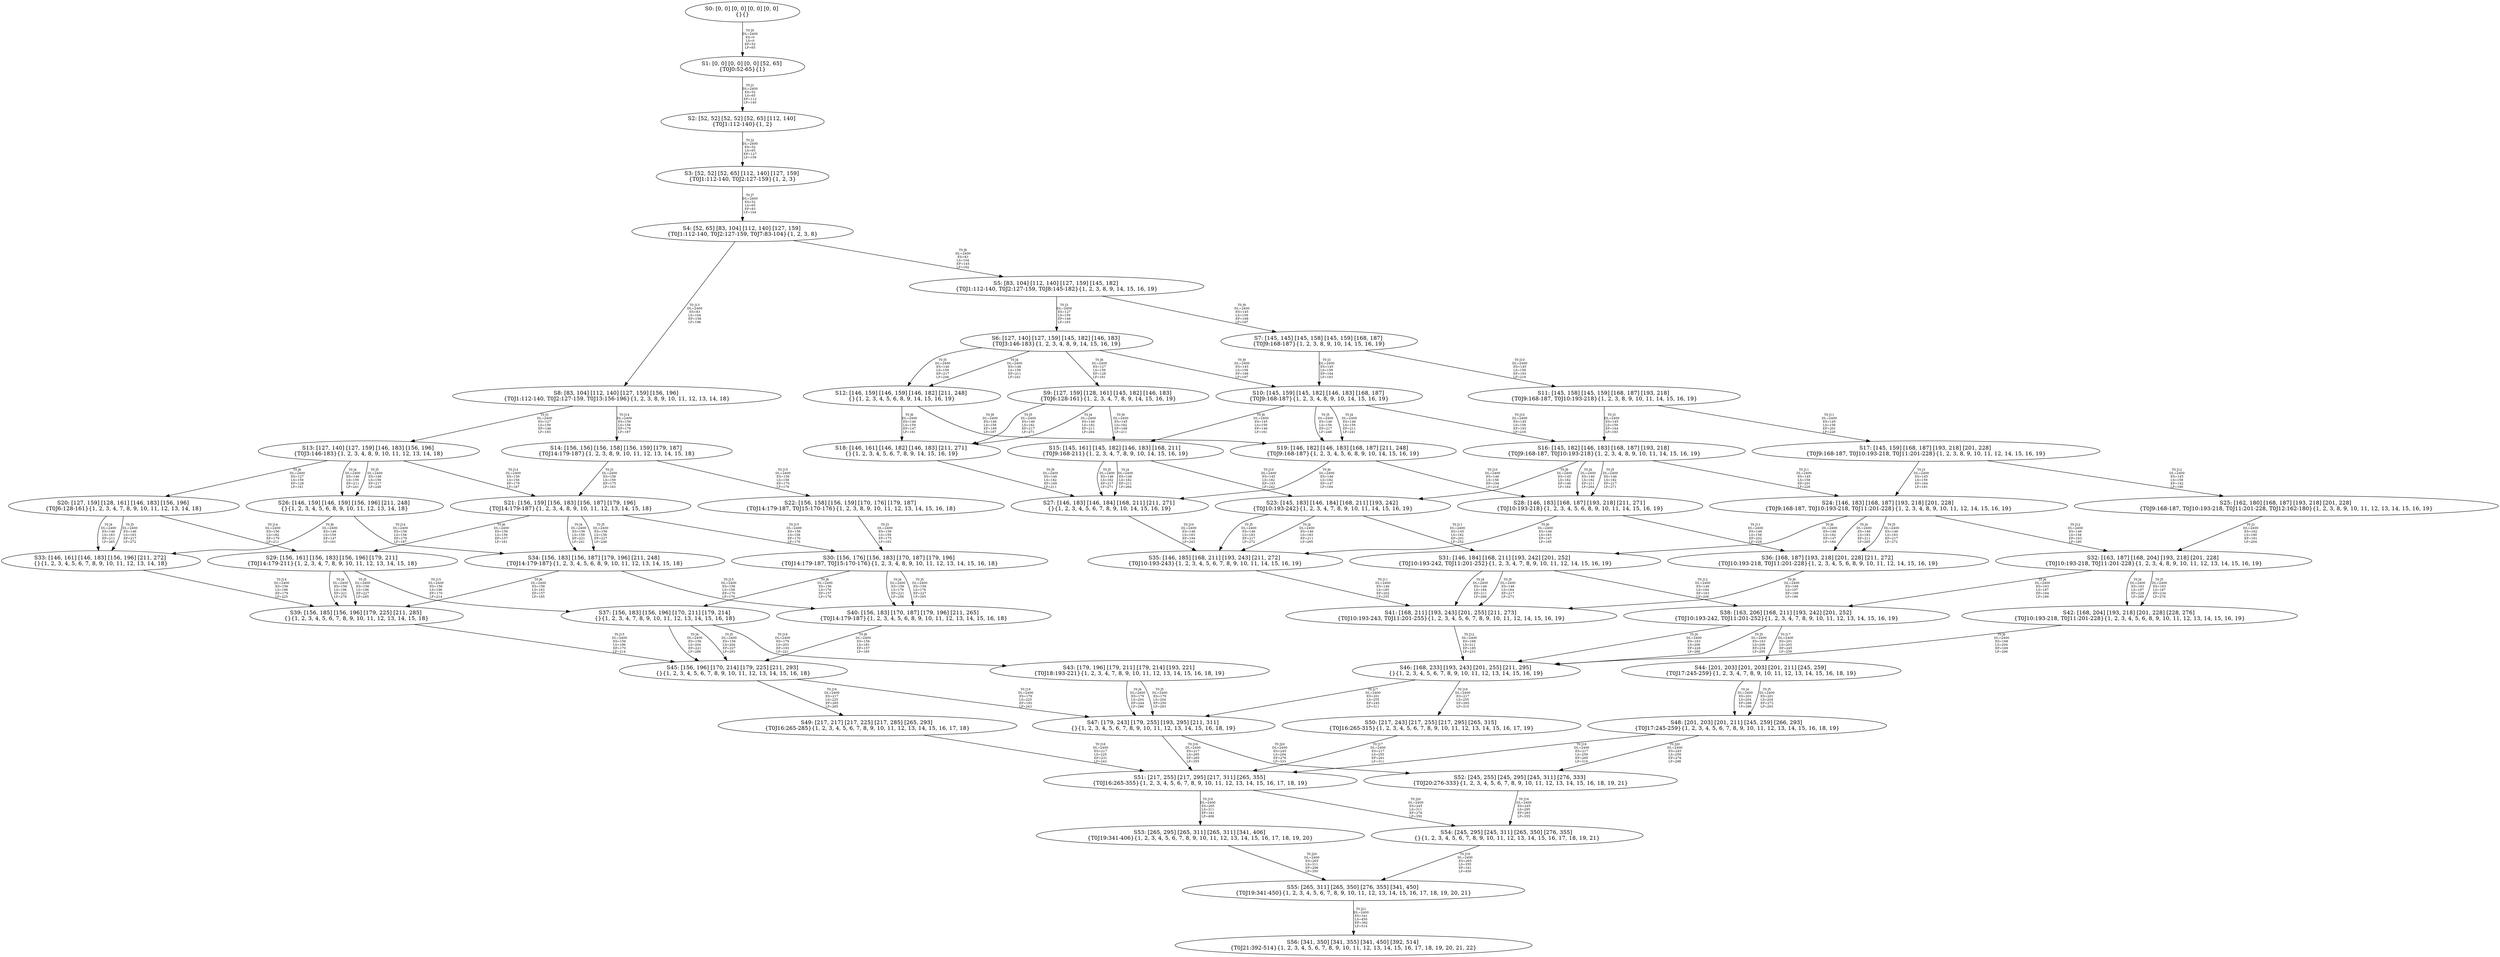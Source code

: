 digraph {
	S0[label="S0: [0, 0] [0, 0] [0, 0] [0, 0] \n{}{}"];
	S1[label="S1: [0, 0] [0, 0] [0, 0] [52, 65] \n{T0J0:52-65}{1}"];
	S2[label="S2: [52, 52] [52, 52] [52, 65] [112, 140] \n{T0J1:112-140}{1, 2}"];
	S3[label="S3: [52, 52] [52, 65] [112, 140] [127, 159] \n{T0J1:112-140, T0J2:127-159}{1, 2, 3}"];
	S4[label="S4: [52, 65] [83, 104] [112, 140] [127, 159] \n{T0J1:112-140, T0J2:127-159, T0J7:83-104}{1, 2, 3, 8}"];
	S5[label="S5: [83, 104] [112, 140] [127, 159] [145, 182] \n{T0J1:112-140, T0J2:127-159, T0J8:145-182}{1, 2, 3, 8, 9, 14, 15, 16, 19}"];
	S6[label="S6: [127, 140] [127, 159] [145, 182] [146, 183] \n{T0J3:146-183}{1, 2, 3, 4, 8, 9, 14, 15, 16, 19}"];
	S7[label="S7: [145, 145] [145, 158] [145, 159] [168, 187] \n{T0J9:168-187}{1, 2, 3, 8, 9, 10, 14, 15, 16, 19}"];
	S8[label="S8: [83, 104] [112, 140] [127, 159] [156, 196] \n{T0J1:112-140, T0J2:127-159, T0J13:156-196}{1, 2, 3, 8, 9, 10, 11, 12, 13, 14, 18}"];
	S9[label="S9: [127, 159] [128, 161] [145, 182] [146, 183] \n{T0J6:128-161}{1, 2, 3, 4, 7, 8, 9, 14, 15, 16, 19}"];
	S10[label="S10: [145, 159] [145, 182] [146, 183] [168, 187] \n{T0J9:168-187}{1, 2, 3, 4, 8, 9, 10, 14, 15, 16, 19}"];
	S11[label="S11: [145, 158] [145, 159] [168, 187] [193, 218] \n{T0J9:168-187, T0J10:193-218}{1, 2, 3, 8, 9, 10, 11, 14, 15, 16, 19}"];
	S12[label="S12: [146, 159] [146, 159] [146, 182] [211, 248] \n{}{1, 2, 3, 4, 5, 6, 8, 9, 14, 15, 16, 19}"];
	S13[label="S13: [127, 140] [127, 159] [146, 183] [156, 196] \n{T0J3:146-183}{1, 2, 3, 4, 8, 9, 10, 11, 12, 13, 14, 18}"];
	S14[label="S14: [156, 156] [156, 158] [156, 159] [179, 187] \n{T0J14:179-187}{1, 2, 3, 8, 9, 10, 11, 12, 13, 14, 15, 18}"];
	S15[label="S15: [145, 161] [145, 182] [146, 183] [168, 211] \n{T0J9:168-211}{1, 2, 3, 4, 7, 8, 9, 10, 14, 15, 16, 19}"];
	S16[label="S16: [145, 182] [146, 183] [168, 187] [193, 218] \n{T0J9:168-187, T0J10:193-218}{1, 2, 3, 4, 8, 9, 10, 11, 14, 15, 16, 19}"];
	S17[label="S17: [145, 159] [168, 187] [193, 218] [201, 228] \n{T0J9:168-187, T0J10:193-218, T0J11:201-228}{1, 2, 3, 8, 9, 10, 11, 12, 14, 15, 16, 19}"];
	S18[label="S18: [146, 161] [146, 182] [146, 183] [211, 271] \n{}{1, 2, 3, 4, 5, 6, 7, 8, 9, 14, 15, 16, 19}"];
	S19[label="S19: [146, 182] [146, 183] [168, 187] [211, 248] \n{T0J9:168-187}{1, 2, 3, 4, 5, 6, 8, 9, 10, 14, 15, 16, 19}"];
	S20[label="S20: [127, 159] [128, 161] [146, 183] [156, 196] \n{T0J6:128-161}{1, 2, 3, 4, 7, 8, 9, 10, 11, 12, 13, 14, 18}"];
	S21[label="S21: [156, 159] [156, 183] [156, 187] [179, 196] \n{T0J14:179-187}{1, 2, 3, 4, 8, 9, 10, 11, 12, 13, 14, 15, 18}"];
	S22[label="S22: [156, 158] [156, 159] [170, 176] [179, 187] \n{T0J14:179-187, T0J15:170-176}{1, 2, 3, 8, 9, 10, 11, 12, 13, 14, 15, 16, 18}"];
	S23[label="S23: [145, 183] [146, 184] [168, 211] [193, 242] \n{T0J10:193-242}{1, 2, 3, 4, 7, 8, 9, 10, 11, 14, 15, 16, 19}"];
	S24[label="S24: [146, 183] [168, 187] [193, 218] [201, 228] \n{T0J9:168-187, T0J10:193-218, T0J11:201-228}{1, 2, 3, 4, 8, 9, 10, 11, 12, 14, 15, 16, 19}"];
	S25[label="S25: [162, 180] [168, 187] [193, 218] [201, 228] \n{T0J9:168-187, T0J10:193-218, T0J11:201-228, T0J12:162-180}{1, 2, 3, 8, 9, 10, 11, 12, 13, 14, 15, 16, 19}"];
	S26[label="S26: [146, 159] [146, 159] [156, 196] [211, 248] \n{}{1, 2, 3, 4, 5, 6, 8, 9, 10, 11, 12, 13, 14, 18}"];
	S27[label="S27: [146, 183] [146, 184] [168, 211] [211, 271] \n{}{1, 2, 3, 4, 5, 6, 7, 8, 9, 10, 14, 15, 16, 19}"];
	S28[label="S28: [146, 183] [168, 187] [193, 218] [211, 271] \n{T0J10:193-218}{1, 2, 3, 4, 5, 6, 8, 9, 10, 11, 14, 15, 16, 19}"];
	S29[label="S29: [156, 161] [156, 183] [156, 196] [179, 211] \n{T0J14:179-211}{1, 2, 3, 4, 7, 8, 9, 10, 11, 12, 13, 14, 15, 18}"];
	S30[label="S30: [156, 176] [156, 183] [170, 187] [179, 196] \n{T0J14:179-187, T0J15:170-176}{1, 2, 3, 4, 8, 9, 10, 11, 12, 13, 14, 15, 16, 18}"];
	S31[label="S31: [146, 184] [168, 211] [193, 242] [201, 252] \n{T0J10:193-242, T0J11:201-252}{1, 2, 3, 4, 7, 8, 9, 10, 11, 12, 14, 15, 16, 19}"];
	S32[label="S32: [163, 187] [168, 204] [193, 218] [201, 228] \n{T0J10:193-218, T0J11:201-228}{1, 2, 3, 4, 8, 9, 10, 11, 12, 13, 14, 15, 16, 19}"];
	S33[label="S33: [146, 161] [146, 183] [156, 196] [211, 272] \n{}{1, 2, 3, 4, 5, 6, 7, 8, 9, 10, 11, 12, 13, 14, 18}"];
	S34[label="S34: [156, 183] [156, 187] [179, 196] [211, 248] \n{T0J14:179-187}{1, 2, 3, 4, 5, 6, 8, 9, 10, 11, 12, 13, 14, 15, 18}"];
	S35[label="S35: [146, 185] [168, 211] [193, 243] [211, 272] \n{T0J10:193-243}{1, 2, 3, 4, 5, 6, 7, 8, 9, 10, 11, 14, 15, 16, 19}"];
	S36[label="S36: [168, 187] [193, 218] [201, 228] [211, 272] \n{T0J10:193-218, T0J11:201-228}{1, 2, 3, 4, 5, 6, 8, 9, 10, 11, 12, 14, 15, 16, 19}"];
	S37[label="S37: [156, 183] [156, 196] [170, 211] [179, 214] \n{}{1, 2, 3, 4, 7, 8, 9, 10, 11, 12, 13, 14, 15, 16, 18}"];
	S38[label="S38: [163, 206] [168, 211] [193, 242] [201, 252] \n{T0J10:193-242, T0J11:201-252}{1, 2, 3, 4, 7, 8, 9, 10, 11, 12, 13, 14, 15, 16, 19}"];
	S39[label="S39: [156, 185] [156, 196] [179, 225] [211, 285] \n{}{1, 2, 3, 4, 5, 6, 7, 8, 9, 10, 11, 12, 13, 14, 15, 18}"];
	S40[label="S40: [156, 183] [170, 187] [179, 196] [211, 265] \n{T0J14:179-187}{1, 2, 3, 4, 5, 6, 8, 9, 10, 11, 12, 13, 14, 15, 16, 18}"];
	S41[label="S41: [168, 211] [193, 243] [201, 255] [211, 273] \n{T0J10:193-243, T0J11:201-255}{1, 2, 3, 4, 5, 6, 7, 8, 9, 10, 11, 12, 14, 15, 16, 19}"];
	S42[label="S42: [168, 204] [193, 218] [201, 228] [228, 276] \n{T0J10:193-218, T0J11:201-228}{1, 2, 3, 4, 5, 6, 8, 9, 10, 11, 12, 13, 14, 15, 16, 19}"];
	S43[label="S43: [179, 196] [179, 211] [179, 214] [193, 221] \n{T0J18:193-221}{1, 2, 3, 4, 7, 8, 9, 10, 11, 12, 13, 14, 15, 16, 18, 19}"];
	S44[label="S44: [201, 203] [201, 203] [201, 211] [245, 259] \n{T0J17:245-259}{1, 2, 3, 4, 7, 8, 9, 10, 11, 12, 13, 14, 15, 16, 18, 19}"];
	S45[label="S45: [156, 196] [170, 214] [179, 225] [211, 293] \n{}{1, 2, 3, 4, 5, 6, 7, 8, 9, 10, 11, 12, 13, 14, 15, 16, 18}"];
	S46[label="S46: [168, 233] [193, 243] [201, 255] [211, 295] \n{}{1, 2, 3, 4, 5, 6, 7, 8, 9, 10, 11, 12, 13, 14, 15, 16, 19}"];
	S47[label="S47: [179, 243] [179, 255] [193, 295] [211, 311] \n{}{1, 2, 3, 4, 5, 6, 7, 8, 9, 10, 11, 12, 13, 14, 15, 16, 18, 19}"];
	S48[label="S48: [201, 203] [201, 211] [245, 259] [266, 293] \n{T0J17:245-259}{1, 2, 3, 4, 5, 6, 7, 8, 9, 10, 11, 12, 13, 14, 15, 16, 18, 19}"];
	S49[label="S49: [217, 217] [217, 225] [217, 285] [265, 293] \n{T0J16:265-285}{1, 2, 3, 4, 5, 6, 7, 8, 9, 10, 11, 12, 13, 14, 15, 16, 17, 18}"];
	S50[label="S50: [217, 243] [217, 255] [217, 295] [265, 315] \n{T0J16:265-315}{1, 2, 3, 4, 5, 6, 7, 8, 9, 10, 11, 12, 13, 14, 15, 16, 17, 19}"];
	S51[label="S51: [217, 255] [217, 295] [217, 311] [265, 355] \n{T0J16:265-355}{1, 2, 3, 4, 5, 6, 7, 8, 9, 10, 11, 12, 13, 14, 15, 16, 17, 18, 19}"];
	S52[label="S52: [245, 255] [245, 295] [245, 311] [276, 333] \n{T0J20:276-333}{1, 2, 3, 4, 5, 6, 7, 8, 9, 10, 11, 12, 13, 14, 15, 16, 18, 19, 21}"];
	S53[label="S53: [265, 295] [265, 311] [265, 311] [341, 406] \n{T0J19:341-406}{1, 2, 3, 4, 5, 6, 7, 8, 9, 10, 11, 12, 13, 14, 15, 16, 17, 18, 19, 20}"];
	S54[label="S54: [245, 295] [245, 311] [265, 350] [276, 355] \n{}{1, 2, 3, 4, 5, 6, 7, 8, 9, 10, 11, 12, 13, 14, 15, 16, 17, 18, 19, 21}"];
	S55[label="S55: [265, 311] [265, 350] [276, 355] [341, 450] \n{T0J19:341-450}{1, 2, 3, 4, 5, 6, 7, 8, 9, 10, 11, 12, 13, 14, 15, 16, 17, 18, 19, 20, 21}"];
	S56[label="S56: [341, 350] [341, 355] [341, 450] [392, 514] \n{T0J21:392-514}{1, 2, 3, 4, 5, 6, 7, 8, 9, 10, 11, 12, 13, 14, 15, 16, 17, 18, 19, 20, 21, 22}"];
	S0 -> S1[label="T0 J0\nDL=2400\nES=0\nLS=0\nEF=52\nLF=65",fontsize=8];
	S1 -> S2[label="T0 J1\nDL=2400\nES=52\nLS=65\nEF=112\nLF=140",fontsize=8];
	S2 -> S3[label="T0 J2\nDL=2400\nES=52\nLS=65\nEF=127\nLF=159",fontsize=8];
	S3 -> S4[label="T0 J7\nDL=2400\nES=52\nLS=65\nEF=83\nLF=104",fontsize=8];
	S4 -> S5[label="T0 J8\nDL=2400\nES=83\nLS=104\nEF=145\nLF=182",fontsize=8];
	S4 -> S8[label="T0 J13\nDL=2400\nES=83\nLS=104\nEF=156\nLF=196",fontsize=8];
	S5 -> S6[label="T0 J3\nDL=2400\nES=127\nLS=159\nEF=146\nLF=183",fontsize=8];
	S5 -> S7[label="T0 J9\nDL=2400\nES=145\nLS=158\nEF=168\nLF=187",fontsize=8];
	S6 -> S12[label="T0 J4\nDL=2400\nES=146\nLS=159\nEF=211\nLF=241",fontsize=8];
	S6 -> S12[label="T0 J5\nDL=2400\nES=146\nLS=159\nEF=217\nLF=248",fontsize=8];
	S6 -> S9[label="T0 J6\nDL=2400\nES=127\nLS=159\nEF=128\nLF=161",fontsize=8];
	S6 -> S10[label="T0 J9\nDL=2400\nES=145\nLS=158\nEF=168\nLF=187",fontsize=8];
	S7 -> S10[label="T0 J3\nDL=2400\nES=145\nLS=159\nEF=164\nLF=183",fontsize=8];
	S7 -> S11[label="T0 J10\nDL=2400\nES=145\nLS=158\nEF=193\nLF=218",fontsize=8];
	S8 -> S13[label="T0 J3\nDL=2400\nES=127\nLS=159\nEF=146\nLF=183",fontsize=8];
	S8 -> S14[label="T0 J14\nDL=2400\nES=156\nLS=158\nEF=179\nLF=187",fontsize=8];
	S9 -> S18[label="T0 J4\nDL=2400\nES=146\nLS=182\nEF=211\nLF=264",fontsize=8];
	S9 -> S18[label="T0 J5\nDL=2400\nES=146\nLS=182\nEF=217\nLF=271",fontsize=8];
	S9 -> S15[label="T0 J9\nDL=2400\nES=145\nLS=182\nEF=168\nLF=211",fontsize=8];
	S10 -> S19[label="T0 J4\nDL=2400\nES=146\nLS=159\nEF=211\nLF=241",fontsize=8];
	S10 -> S19[label="T0 J5\nDL=2400\nES=146\nLS=159\nEF=217\nLF=248",fontsize=8];
	S10 -> S15[label="T0 J6\nDL=2400\nES=145\nLS=159\nEF=146\nLF=161",fontsize=8];
	S10 -> S16[label="T0 J10\nDL=2400\nES=145\nLS=158\nEF=193\nLF=218",fontsize=8];
	S11 -> S16[label="T0 J3\nDL=2400\nES=145\nLS=159\nEF=164\nLF=183",fontsize=8];
	S11 -> S17[label="T0 J11\nDL=2400\nES=145\nLS=158\nEF=201\nLF=228",fontsize=8];
	S12 -> S18[label="T0 J6\nDL=2400\nES=146\nLS=159\nEF=147\nLF=161",fontsize=8];
	S12 -> S19[label="T0 J9\nDL=2400\nES=146\nLS=158\nEF=169\nLF=187",fontsize=8];
	S13 -> S26[label="T0 J4\nDL=2400\nES=146\nLS=159\nEF=211\nLF=241",fontsize=8];
	S13 -> S26[label="T0 J5\nDL=2400\nES=146\nLS=159\nEF=217\nLF=248",fontsize=8];
	S13 -> S20[label="T0 J6\nDL=2400\nES=127\nLS=159\nEF=128\nLF=161",fontsize=8];
	S13 -> S21[label="T0 J14\nDL=2400\nES=156\nLS=158\nEF=179\nLF=187",fontsize=8];
	S14 -> S21[label="T0 J3\nDL=2400\nES=156\nLS=159\nEF=175\nLF=183",fontsize=8];
	S14 -> S22[label="T0 J15\nDL=2400\nES=156\nLS=158\nEF=170\nLF=176",fontsize=8];
	S15 -> S27[label="T0 J4\nDL=2400\nES=146\nLS=182\nEF=211\nLF=264",fontsize=8];
	S15 -> S27[label="T0 J5\nDL=2400\nES=146\nLS=182\nEF=217\nLF=271",fontsize=8];
	S15 -> S23[label="T0 J10\nDL=2400\nES=145\nLS=182\nEF=193\nLF=242",fontsize=8];
	S16 -> S28[label="T0 J4\nDL=2400\nES=146\nLS=182\nEF=211\nLF=264",fontsize=8];
	S16 -> S28[label="T0 J5\nDL=2400\nES=146\nLS=182\nEF=217\nLF=271",fontsize=8];
	S16 -> S23[label="T0 J6\nDL=2400\nES=145\nLS=182\nEF=146\nLF=184",fontsize=8];
	S16 -> S24[label="T0 J11\nDL=2400\nES=145\nLS=158\nEF=201\nLF=228",fontsize=8];
	S17 -> S24[label="T0 J3\nDL=2400\nES=145\nLS=159\nEF=164\nLF=183",fontsize=8];
	S17 -> S25[label="T0 J12\nDL=2400\nES=145\nLS=158\nEF=162\nLF=180",fontsize=8];
	S18 -> S27[label="T0 J9\nDL=2400\nES=146\nLS=182\nEF=169\nLF=211",fontsize=8];
	S19 -> S27[label="T0 J6\nDL=2400\nES=146\nLS=182\nEF=147\nLF=184",fontsize=8];
	S19 -> S28[label="T0 J10\nDL=2400\nES=146\nLS=158\nEF=194\nLF=218",fontsize=8];
	S20 -> S33[label="T0 J4\nDL=2400\nES=146\nLS=183\nEF=211\nLF=265",fontsize=8];
	S20 -> S33[label="T0 J5\nDL=2400\nES=146\nLS=183\nEF=217\nLF=272",fontsize=8];
	S20 -> S29[label="T0 J14\nDL=2400\nES=156\nLS=182\nEF=179\nLF=211",fontsize=8];
	S21 -> S34[label="T0 J4\nDL=2400\nES=156\nLS=159\nEF=221\nLF=241",fontsize=8];
	S21 -> S34[label="T0 J5\nDL=2400\nES=156\nLS=159\nEF=227\nLF=248",fontsize=8];
	S21 -> S29[label="T0 J6\nDL=2400\nES=156\nLS=159\nEF=157\nLF=161",fontsize=8];
	S21 -> S30[label="T0 J15\nDL=2400\nES=156\nLS=158\nEF=170\nLF=176",fontsize=8];
	S22 -> S30[label="T0 J3\nDL=2400\nES=156\nLS=159\nEF=175\nLF=183",fontsize=8];
	S23 -> S35[label="T0 J4\nDL=2400\nES=146\nLS=183\nEF=211\nLF=265",fontsize=8];
	S23 -> S35[label="T0 J5\nDL=2400\nES=146\nLS=183\nEF=217\nLF=272",fontsize=8];
	S23 -> S31[label="T0 J11\nDL=2400\nES=145\nLS=182\nEF=201\nLF=252",fontsize=8];
	S24 -> S36[label="T0 J4\nDL=2400\nES=146\nLS=183\nEF=211\nLF=265",fontsize=8];
	S24 -> S36[label="T0 J5\nDL=2400\nES=146\nLS=183\nEF=217\nLF=272",fontsize=8];
	S24 -> S31[label="T0 J6\nDL=2400\nES=146\nLS=182\nEF=147\nLF=184",fontsize=8];
	S24 -> S32[label="T0 J12\nDL=2400\nES=146\nLS=158\nEF=163\nLF=180",fontsize=8];
	S25 -> S32[label="T0 J3\nDL=2400\nES=162\nLS=180\nEF=181\nLF=204",fontsize=8];
	S26 -> S33[label="T0 J6\nDL=2400\nES=146\nLS=159\nEF=147\nLF=161",fontsize=8];
	S26 -> S34[label="T0 J14\nDL=2400\nES=156\nLS=158\nEF=179\nLF=187",fontsize=8];
	S27 -> S35[label="T0 J10\nDL=2400\nES=146\nLS=183\nEF=194\nLF=243",fontsize=8];
	S28 -> S35[label="T0 J6\nDL=2400\nES=146\nLS=183\nEF=147\nLF=185",fontsize=8];
	S28 -> S36[label="T0 J11\nDL=2400\nES=146\nLS=158\nEF=202\nLF=228",fontsize=8];
	S29 -> S39[label="T0 J4\nDL=2400\nES=156\nLS=196\nEF=221\nLF=278",fontsize=8];
	S29 -> S39[label="T0 J5\nDL=2400\nES=156\nLS=196\nEF=227\nLF=285",fontsize=8];
	S29 -> S37[label="T0 J15\nDL=2400\nES=156\nLS=196\nEF=170\nLF=214",fontsize=8];
	S30 -> S40[label="T0 J4\nDL=2400\nES=156\nLS=176\nEF=221\nLF=258",fontsize=8];
	S30 -> S40[label="T0 J5\nDL=2400\nES=156\nLS=176\nEF=227\nLF=265",fontsize=8];
	S30 -> S37[label="T0 J6\nDL=2400\nES=156\nLS=176\nEF=157\nLF=178",fontsize=8];
	S31 -> S41[label="T0 J4\nDL=2400\nES=146\nLS=184\nEF=211\nLF=266",fontsize=8];
	S31 -> S41[label="T0 J5\nDL=2400\nES=146\nLS=184\nEF=217\nLF=273",fontsize=8];
	S31 -> S38[label="T0 J12\nDL=2400\nES=146\nLS=184\nEF=163\nLF=206",fontsize=8];
	S32 -> S42[label="T0 J4\nDL=2400\nES=163\nLS=187\nEF=228\nLF=269",fontsize=8];
	S32 -> S42[label="T0 J5\nDL=2400\nES=163\nLS=187\nEF=234\nLF=276",fontsize=8];
	S32 -> S38[label="T0 J6\nDL=2400\nES=163\nLS=187\nEF=164\nLF=189",fontsize=8];
	S33 -> S39[label="T0 J14\nDL=2400\nES=156\nLS=196\nEF=179\nLF=225",fontsize=8];
	S34 -> S39[label="T0 J6\nDL=2400\nES=156\nLS=183\nEF=157\nLF=185",fontsize=8];
	S34 -> S40[label="T0 J15\nDL=2400\nES=156\nLS=158\nEF=170\nLF=176",fontsize=8];
	S35 -> S41[label="T0 J11\nDL=2400\nES=146\nLS=185\nEF=202\nLF=255",fontsize=8];
	S36 -> S41[label="T0 J6\nDL=2400\nES=168\nLS=187\nEF=169\nLF=189",fontsize=8];
	S37 -> S45[label="T0 J4\nDL=2400\nES=156\nLS=204\nEF=221\nLF=286",fontsize=8];
	S37 -> S45[label="T0 J5\nDL=2400\nES=156\nLS=204\nEF=227\nLF=293",fontsize=8];
	S37 -> S43[label="T0 J18\nDL=2400\nES=179\nLS=203\nEF=193\nLF=221",fontsize=8];
	S38 -> S46[label="T0 J4\nDL=2400\nES=163\nLS=206\nEF=228\nLF=288",fontsize=8];
	S38 -> S46[label="T0 J5\nDL=2400\nES=163\nLS=206\nEF=234\nLF=295",fontsize=8];
	S38 -> S44[label="T0 J17\nDL=2400\nES=201\nLS=203\nEF=245\nLF=259",fontsize=8];
	S39 -> S45[label="T0 J15\nDL=2400\nES=156\nLS=196\nEF=170\nLF=214",fontsize=8];
	S40 -> S45[label="T0 J6\nDL=2400\nES=156\nLS=183\nEF=157\nLF=185",fontsize=8];
	S41 -> S46[label="T0 J12\nDL=2400\nES=168\nLS=211\nEF=185\nLF=233",fontsize=8];
	S42 -> S46[label="T0 J6\nDL=2400\nES=168\nLS=204\nEF=169\nLF=206",fontsize=8];
	S43 -> S47[label="T0 J4\nDL=2400\nES=179\nLS=204\nEF=244\nLF=286",fontsize=8];
	S43 -> S47[label="T0 J5\nDL=2400\nES=179\nLS=204\nEF=250\nLF=293",fontsize=8];
	S44 -> S48[label="T0 J4\nDL=2400\nES=201\nLS=204\nEF=266\nLF=286",fontsize=8];
	S44 -> S48[label="T0 J5\nDL=2400\nES=201\nLS=204\nEF=272\nLF=293",fontsize=8];
	S45 -> S49[label="T0 J16\nDL=2400\nES=217\nLS=225\nEF=265\nLF=285",fontsize=8];
	S45 -> S47[label="T0 J18\nDL=2400\nES=179\nLS=225\nEF=193\nLF=243",fontsize=8];
	S46 -> S50[label="T0 J16\nDL=2400\nES=217\nLS=255\nEF=265\nLF=315",fontsize=8];
	S46 -> S47[label="T0 J17\nDL=2400\nES=201\nLS=255\nEF=245\nLF=311",fontsize=8];
	S47 -> S51[label="T0 J16\nDL=2400\nES=217\nLS=295\nEF=265\nLF=355",fontsize=8];
	S47 -> S52[label="T0 J20\nDL=2400\nES=245\nLS=294\nEF=276\nLF=333",fontsize=8];
	S48 -> S51[label="T0 J16\nDL=2400\nES=217\nLS=259\nEF=265\nLF=319",fontsize=8];
	S48 -> S52[label="T0 J20\nDL=2400\nES=245\nLS=259\nEF=276\nLF=298",fontsize=8];
	S49 -> S51[label="T0 J18\nDL=2400\nES=217\nLS=225\nEF=231\nLF=243",fontsize=8];
	S50 -> S51[label="T0 J17\nDL=2400\nES=217\nLS=255\nEF=261\nLF=311",fontsize=8];
	S51 -> S53[label="T0 J19\nDL=2400\nES=265\nLS=311\nEF=341\nLF=406",fontsize=8];
	S51 -> S54[label="T0 J20\nDL=2400\nES=245\nLS=311\nEF=276\nLF=350",fontsize=8];
	S52 -> S54[label="T0 J16\nDL=2400\nES=245\nLS=295\nEF=293\nLF=355",fontsize=8];
	S53 -> S55[label="T0 J20\nDL=2400\nES=265\nLS=311\nEF=296\nLF=350",fontsize=8];
	S54 -> S55[label="T0 J19\nDL=2400\nES=265\nLS=355\nEF=341\nLF=450",fontsize=8];
	S55 -> S56[label="T0 J21\nDL=2400\nES=341\nLS=450\nEF=392\nLF=514",fontsize=8];
}
